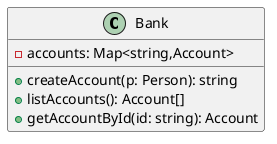 @startuml
class Bank {
    - accounts: Map<string,Account>

    + createAccount(p: Person): string
    + listAccounts(): Account[]
    + getAccountById(id: string): Account
}
@enduml